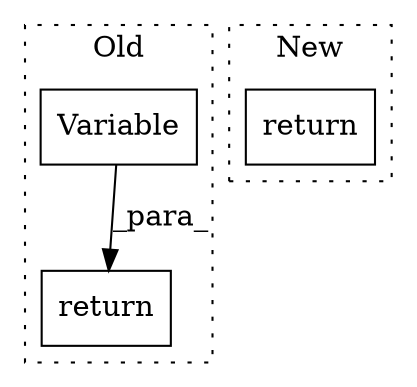 digraph G {
subgraph cluster0 {
1 [label="Variable" a="32" s="2237,2317" l="9,1" shape="box"];
3 [label="return" a="41" s="2324" l="7" shape="box"];
label = "Old";
style="dotted";
}
subgraph cluster1 {
2 [label="return" a="41" s="2210" l="7" shape="box"];
label = "New";
style="dotted";
}
1 -> 3 [label="_para_"];
}